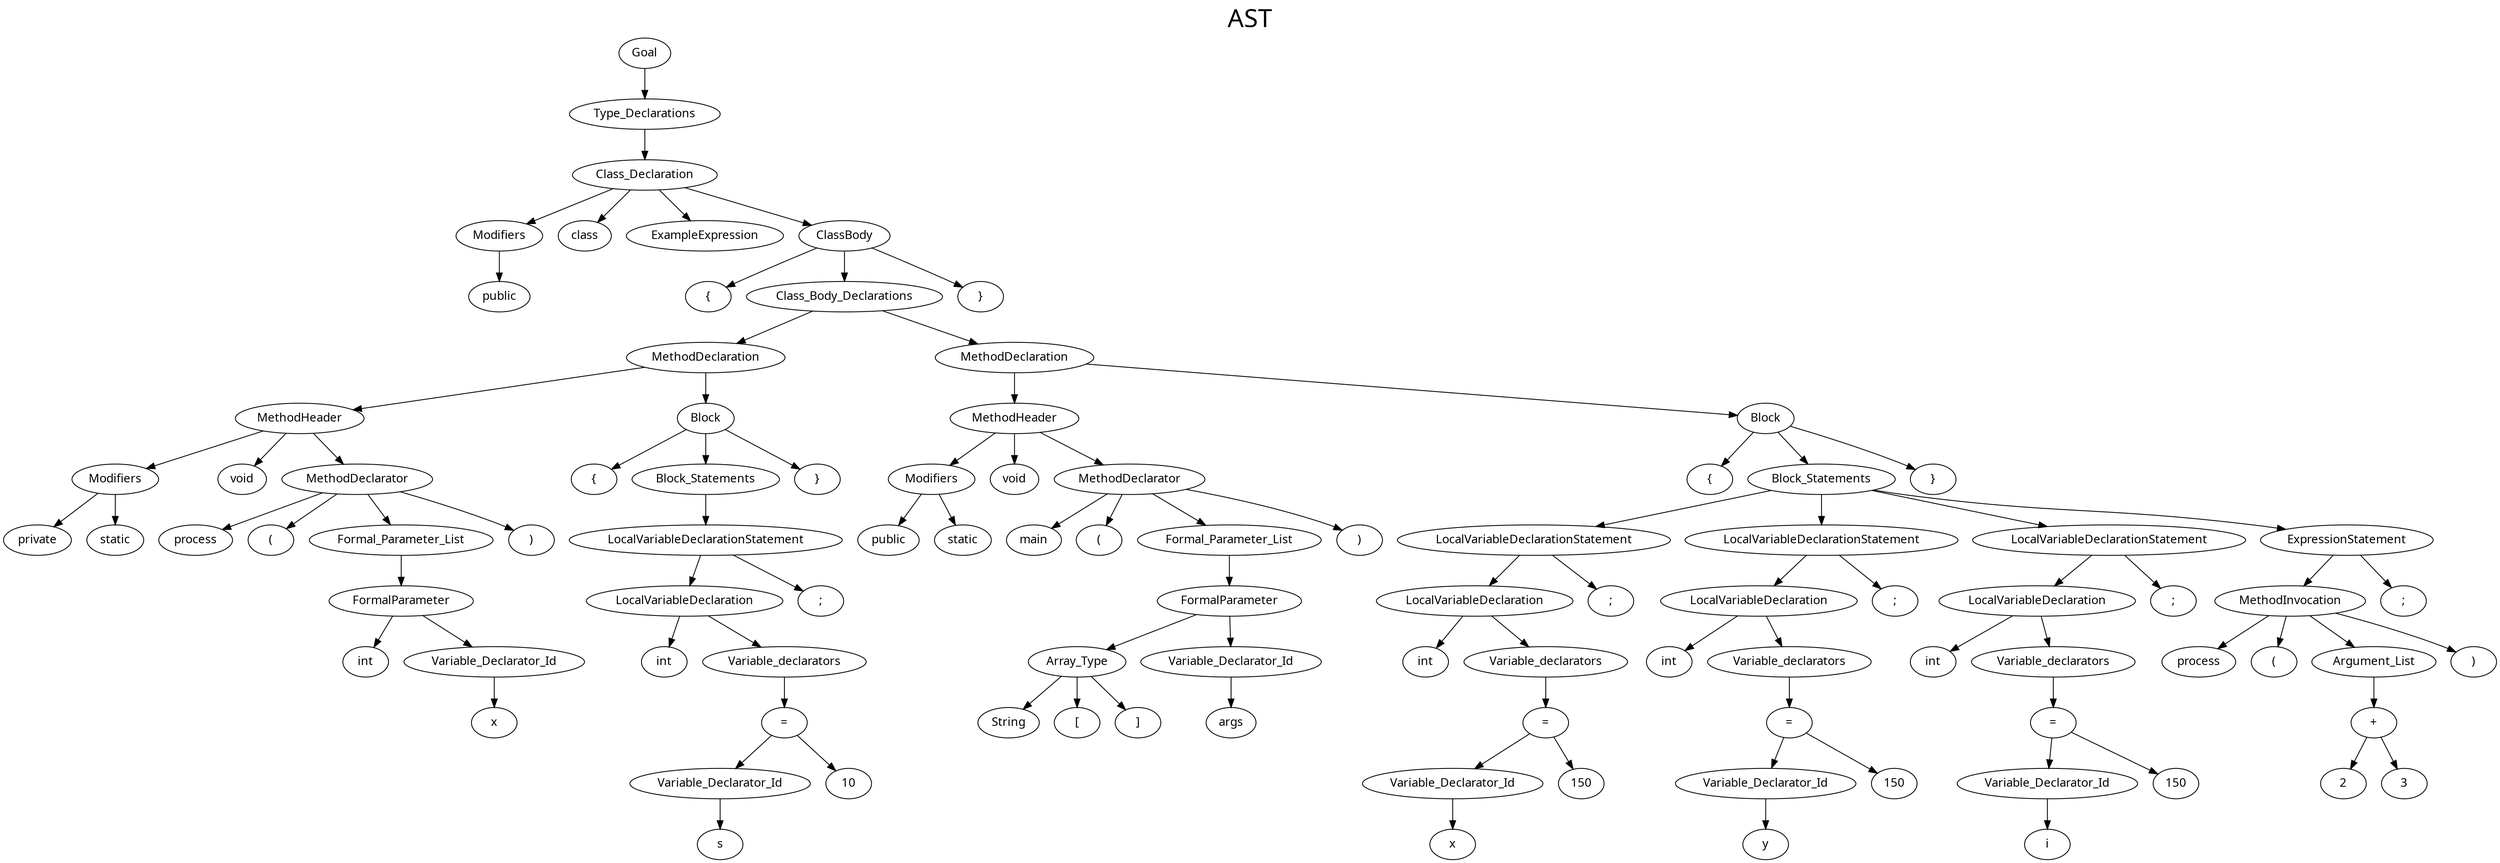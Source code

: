 digraph G{

    label     = "AST"
    fontname  = "Cascadia code"
    fontsize  = 30
    labelloc  = t
    
    node   [ fontname="Cascadia code" ]

	102		[ style = solid label = "Goal"  ];
	102 -> 101
	101		[ style = solid label = "Type_Declarations"  ];
	101 -> 100
	100		[ style = solid label = "Class_Declaration"  ];
	100 -> 1
	1		[ style = solid label = "Modifiers"  ];
	1 -> 0
	0		[ style = solid label = "public"  ];
	100 -> 2
	2		[ style = solid label = "class"  ];
	100 -> 3
	3		[ style = solid label = "ExampleExpression"  ];
	100 -> 99
	99		[ style = solid label = "ClassBody"  ];
	99 -> 4
	4		[ style = solid label = "{"  ];
	99 -> 34
	34		[ style = solid label = "Class_Body_Declarations"  ];
	34 -> 33
	33		[ style = solid label = "MethodDeclaration"  ];
	33 -> 19
	19		[ style = solid label = "MethodHeader"  ];
	19 -> 6
	6		[ style = solid label = "Modifiers"  ];
	6 -> 5
	5		[ style = solid label = "private"  ];
	6 -> 7
	7		[ style = solid label = "static"  ];
	19 -> 8
	8		[ style = solid label = "void"  ];
	19 -> 17
	17		[ style = solid label = "MethodDeclarator"  ];
	17 -> 9
	9		[ style = solid label = "process"  ];
	17 -> 10
	10		[ style = solid label = "("  ];
	17 -> 16
	16		[ style = solid label = "Formal_Parameter_List"  ];
	16 -> 15
	15		[ style = solid label = "FormalParameter"  ];
	15 -> 11
	11		[ style = solid label = "int"  ];
	15 -> 13
	13		[ style = solid label = "Variable_Declarator_Id"  ];
	13 -> 12
	12		[ style = solid label = "x"  ];
	17 -> 14
	14		[ style = solid label = ")"  ];
	33 -> 32
	32		[ style = solid label = "Block"  ];
	32 -> 18
	18		[ style = solid label = "{"  ];
	32 -> 30
	30		[ style = solid label = "Block_Statements"  ];
	30 -> 29
	29		[ style = solid label = "LocalVariableDeclarationStatement"  ];
	29 -> 28
	28		[ style = solid label = "LocalVariableDeclaration"  ];
	28 -> 20
	20		[ style = solid label = "int"  ];
	28 -> 27
	27		[ style = solid label = "Variable_declarators"  ];
	27 -> 26
	26		[ style = solid label = "="  ];
	26 -> 22
	22		[ style = solid label = "Variable_Declarator_Id"  ];
	22 -> 21
	21		[ style = solid label = "s"  ];
	26 -> 24
	24		[ style = solid label = "10"  ];
	29 -> 25
	25		[ style = solid label = ";"  ];
	32 -> 31
	31		[ style = solid label = "}"  ];
	34 -> 97
	97		[ style = solid label = "MethodDeclaration"  ];
	97 -> 52
	52		[ style = solid label = "MethodHeader"  ];
	52 -> 36
	36		[ style = solid label = "Modifiers"  ];
	36 -> 35
	35		[ style = solid label = "public"  ];
	36 -> 37
	37		[ style = solid label = "static"  ];
	52 -> 38
	38		[ style = solid label = "void"  ];
	52 -> 50
	50		[ style = solid label = "MethodDeclarator"  ];
	50 -> 39
	39		[ style = solid label = "main"  ];
	50 -> 40
	40		[ style = solid label = "("  ];
	50 -> 49
	49		[ style = solid label = "Formal_Parameter_List"  ];
	49 -> 48
	48		[ style = solid label = "FormalParameter"  ];
	48 -> 44
	44		[ style = solid label = "Array_Type"  ];
	44 -> 41
	41		[ style = solid label = "String"  ];
	44 -> 42
	42		[ style = solid label = "["  ];
	44 -> 43
	43		[ style = solid label = "]"  ];
	48 -> 46
	46		[ style = solid label = "Variable_Declarator_Id"  ];
	46 -> 45
	45		[ style = solid label = "args"  ];
	50 -> 47
	47		[ style = solid label = ")"  ];
	97 -> 96
	96		[ style = solid label = "Block"  ];
	96 -> 51
	51		[ style = solid label = "{"  ];
	96 -> 63
	63		[ style = solid label = "Block_Statements"  ];
	63 -> 62
	62		[ style = solid label = "LocalVariableDeclarationStatement"  ];
	62 -> 61
	61		[ style = solid label = "LocalVariableDeclaration"  ];
	61 -> 53
	53		[ style = solid label = "int"  ];
	61 -> 60
	60		[ style = solid label = "Variable_declarators"  ];
	60 -> 59
	59		[ style = solid label = "="  ];
	59 -> 55
	55		[ style = solid label = "Variable_Declarator_Id"  ];
	55 -> 54
	54		[ style = solid label = "x"  ];
	59 -> 57
	57		[ style = solid label = "150"  ];
	62 -> 58
	58		[ style = solid label = ";"  ];
	63 -> 73
	73		[ style = solid label = "LocalVariableDeclarationStatement"  ];
	73 -> 72
	72		[ style = solid label = "LocalVariableDeclaration"  ];
	72 -> 64
	64		[ style = solid label = "int"  ];
	72 -> 71
	71		[ style = solid label = "Variable_declarators"  ];
	71 -> 70
	70		[ style = solid label = "="  ];
	70 -> 66
	66		[ style = solid label = "Variable_Declarator_Id"  ];
	66 -> 65
	65		[ style = solid label = "y"  ];
	70 -> 68
	68		[ style = solid label = "150"  ];
	73 -> 69
	69		[ style = solid label = ";"  ];
	63 -> 83
	83		[ style = solid label = "LocalVariableDeclarationStatement"  ];
	83 -> 82
	82		[ style = solid label = "LocalVariableDeclaration"  ];
	82 -> 74
	74		[ style = solid label = "int"  ];
	82 -> 81
	81		[ style = solid label = "Variable_declarators"  ];
	81 -> 80
	80		[ style = solid label = "="  ];
	80 -> 76
	76		[ style = solid label = "Variable_Declarator_Id"  ];
	76 -> 75
	75		[ style = solid label = "i"  ];
	80 -> 78
	78		[ style = solid label = "150"  ];
	83 -> 79
	79		[ style = solid label = ";"  ];
	63 -> 94
	94		[ style = solid label = "ExpressionStatement"  ];
	94 -> 92
	92		[ style = solid label = "MethodInvocation"  ];
	92 -> 84
	84		[ style = solid label = "process"  ];
	92 -> 85
	85		[ style = solid label = "("  ];
	92 -> 91
	91		[ style = solid label = "Argument_List"  ];
	91 -> 90
	90		[ style = solid label = "+"  ];
	90 -> 86
	86		[ style = solid label = "2"  ];
	90 -> 88
	88		[ style = solid label = "3"  ];
	92 -> 89
	89		[ style = solid label = ")"  ];
	94 -> 93
	93		[ style = solid label = ";"  ];
	96 -> 95
	95		[ style = solid label = "}"  ];
	99 -> 98
	98		[ style = solid label = "}"  ];
}